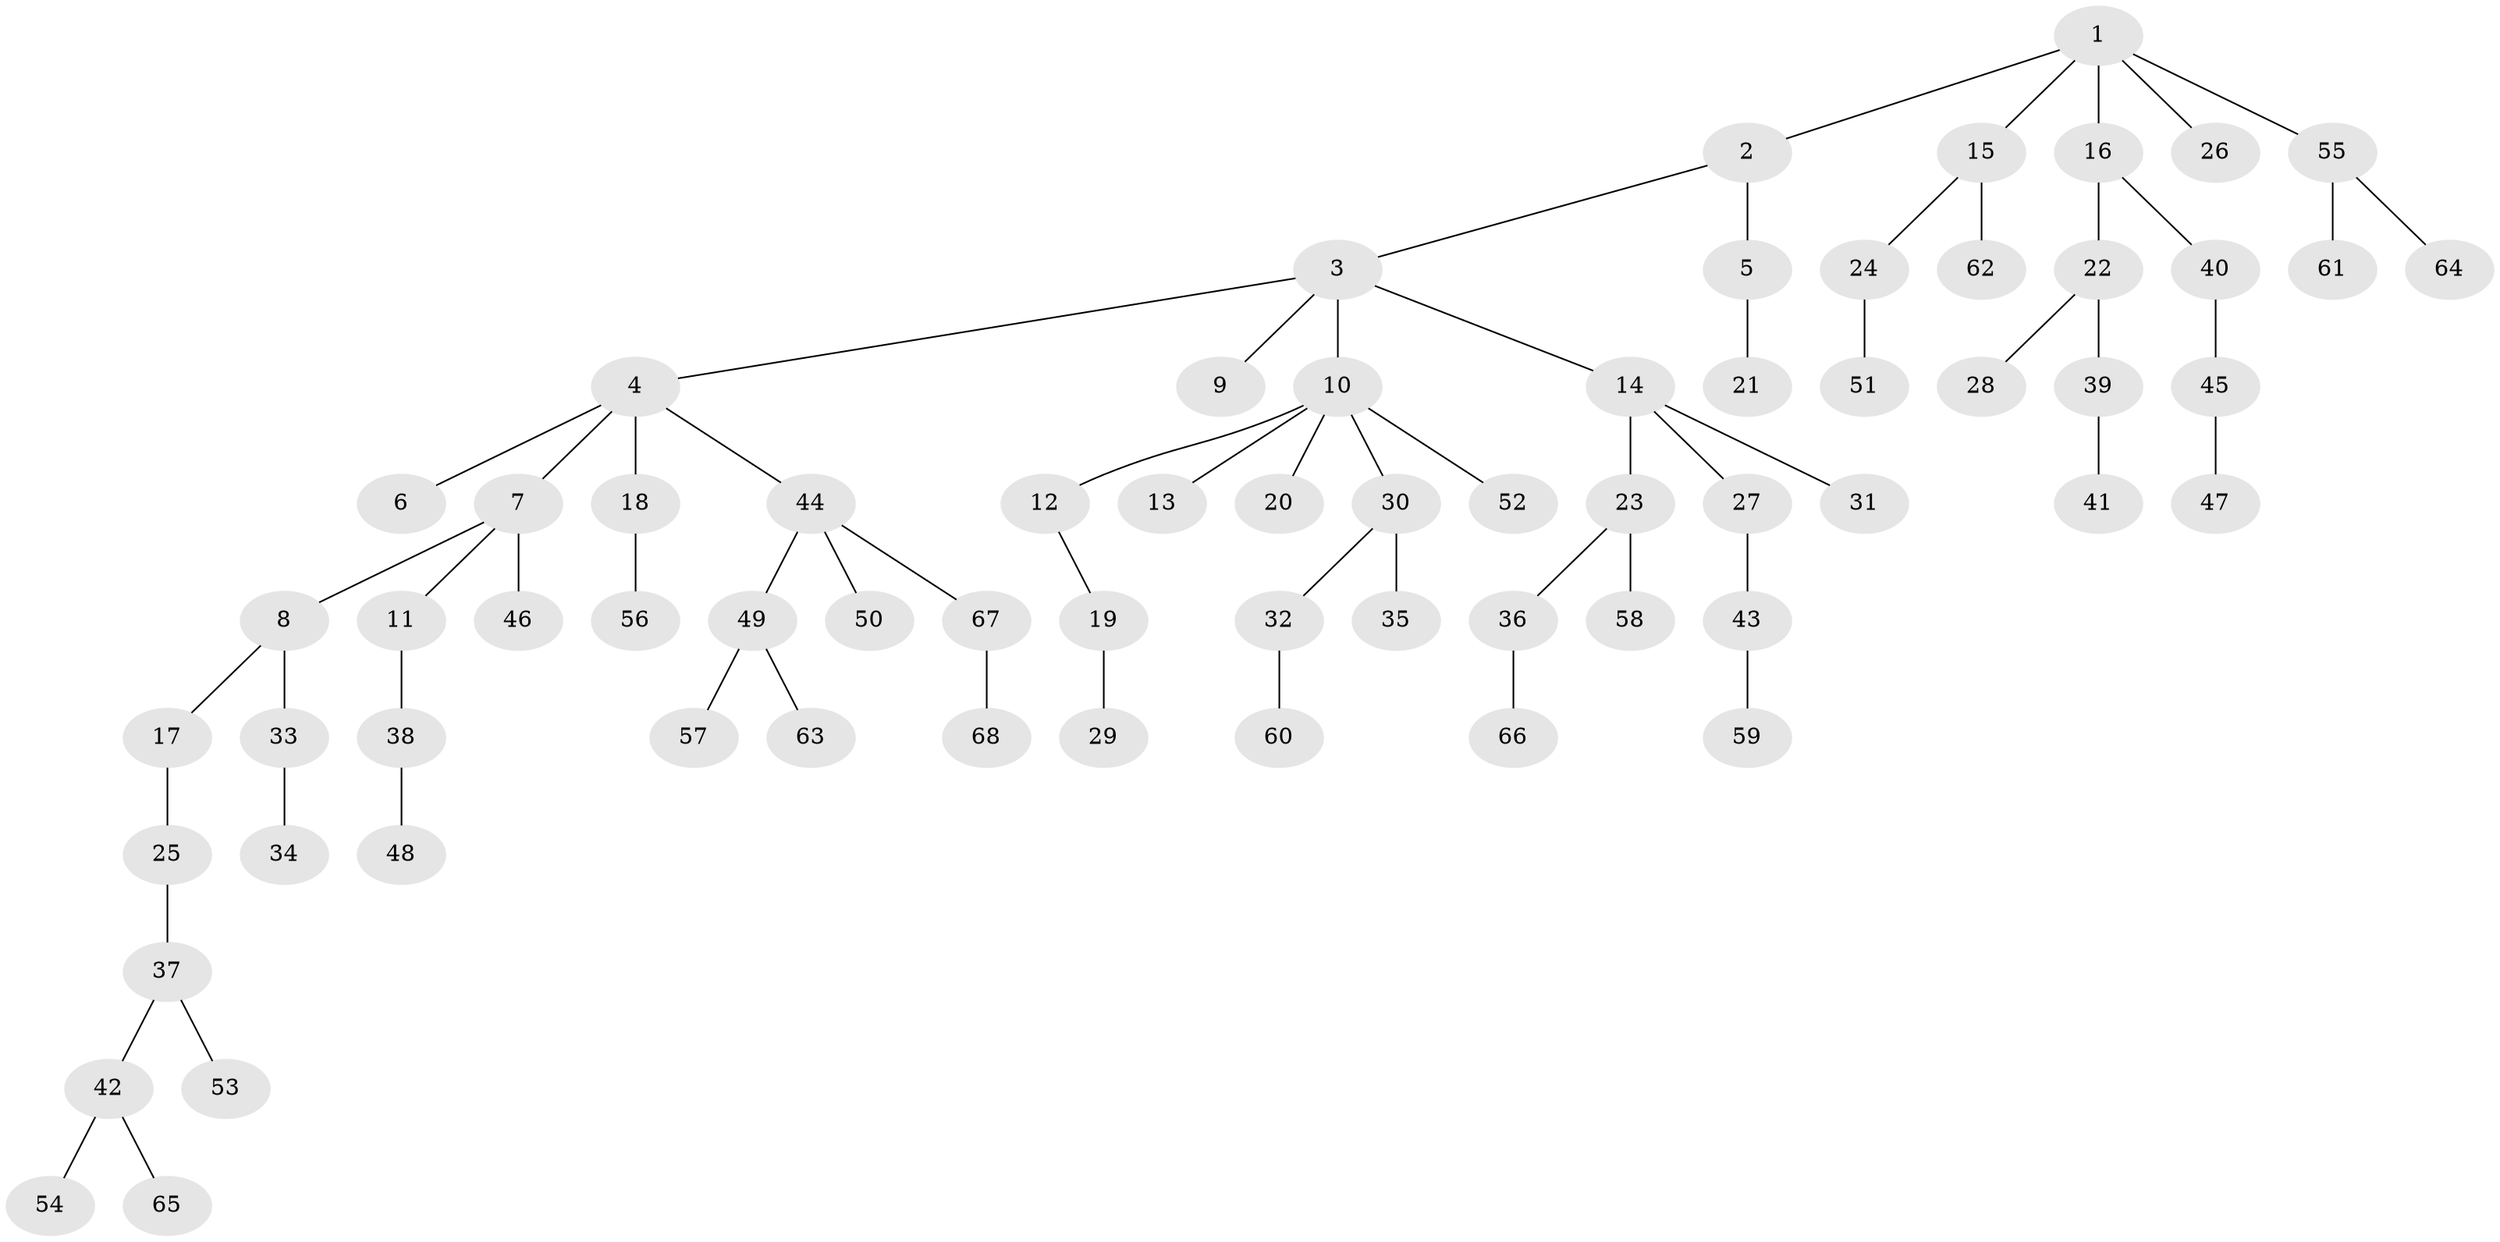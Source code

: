 // coarse degree distribution, {4: 0.12195121951219512, 3: 0.0975609756097561, 1: 0.5365853658536586, 5: 0.04878048780487805, 2: 0.1951219512195122}
// Generated by graph-tools (version 1.1) at 2025/42/03/06/25 10:42:06]
// undirected, 68 vertices, 67 edges
graph export_dot {
graph [start="1"]
  node [color=gray90,style=filled];
  1;
  2;
  3;
  4;
  5;
  6;
  7;
  8;
  9;
  10;
  11;
  12;
  13;
  14;
  15;
  16;
  17;
  18;
  19;
  20;
  21;
  22;
  23;
  24;
  25;
  26;
  27;
  28;
  29;
  30;
  31;
  32;
  33;
  34;
  35;
  36;
  37;
  38;
  39;
  40;
  41;
  42;
  43;
  44;
  45;
  46;
  47;
  48;
  49;
  50;
  51;
  52;
  53;
  54;
  55;
  56;
  57;
  58;
  59;
  60;
  61;
  62;
  63;
  64;
  65;
  66;
  67;
  68;
  1 -- 2;
  1 -- 15;
  1 -- 16;
  1 -- 26;
  1 -- 55;
  2 -- 3;
  2 -- 5;
  3 -- 4;
  3 -- 9;
  3 -- 10;
  3 -- 14;
  4 -- 6;
  4 -- 7;
  4 -- 18;
  4 -- 44;
  5 -- 21;
  7 -- 8;
  7 -- 11;
  7 -- 46;
  8 -- 17;
  8 -- 33;
  10 -- 12;
  10 -- 13;
  10 -- 20;
  10 -- 30;
  10 -- 52;
  11 -- 38;
  12 -- 19;
  14 -- 23;
  14 -- 27;
  14 -- 31;
  15 -- 24;
  15 -- 62;
  16 -- 22;
  16 -- 40;
  17 -- 25;
  18 -- 56;
  19 -- 29;
  22 -- 28;
  22 -- 39;
  23 -- 36;
  23 -- 58;
  24 -- 51;
  25 -- 37;
  27 -- 43;
  30 -- 32;
  30 -- 35;
  32 -- 60;
  33 -- 34;
  36 -- 66;
  37 -- 42;
  37 -- 53;
  38 -- 48;
  39 -- 41;
  40 -- 45;
  42 -- 54;
  42 -- 65;
  43 -- 59;
  44 -- 49;
  44 -- 50;
  44 -- 67;
  45 -- 47;
  49 -- 57;
  49 -- 63;
  55 -- 61;
  55 -- 64;
  67 -- 68;
}
